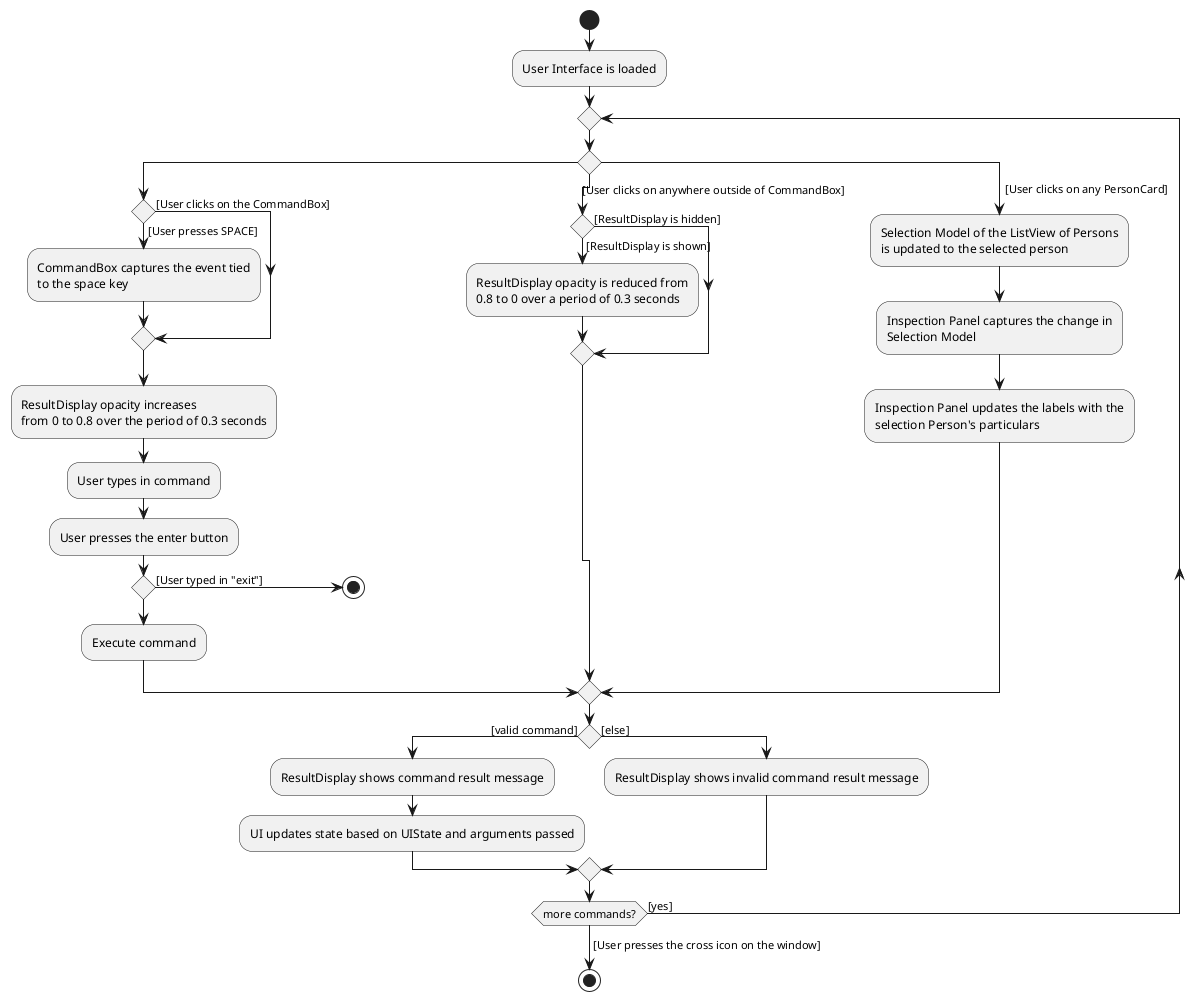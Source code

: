 @startuml
start
    :User Interface is loaded;
repeat

    switch ()

    case ()
        if () then ([User presses SPACE])
            :CommandBox captures the event tied
            to the space key;
        else ([User clicks on the CommandBox])
        endif
        :ResultDisplay opacity increases
        from 0 to 0.8 over the period of 0.3 seconds;
        :User types in command;
        :User presses the enter button;

        if ()
            ->[User typed in "exit"]                        ;
            stop
        else ()
            :Execute command;
        endif

    case ([User clicks on anywhere outside of CommandBox])
        if () then ([ResultDisplay is shown])
            :ResultDisplay opacity is reduced from
            0.8 to 0 over a period of 0.3 seconds;
        else ([ResultDisplay is hidden])
        endif

    case (  [User clicks on any PersonCard])
        :Selection Model of the ListView of Persons
        is updated to the selected person;
        :Inspection Panel captures the change in
        Selection Model;
        :Inspection Panel updates the labels with the
        selection Person's particulars;

    endswitch


    'Since the beta syntax does not support placing the condition outside the
    'diamond we place it as the true branch instead.

    if () then ([valid command])
        :ResultDisplay shows command result message;
        :UI updates state based on UIState and arguments passed;
    else ([else])
        :ResultDisplay shows invalid command result message;
    endif
    repeat while (more commands?) is ([yes])
    ->[User presses the cross icon on the window];
stop
@enduml
